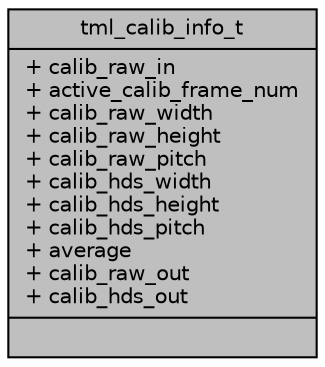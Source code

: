 digraph "tml_calib_info_t"
{
 // INTERACTIVE_SVG=YES
 // LATEX_PDF_SIZE
  bgcolor="transparent";
  edge [fontname="Helvetica",fontsize="10",labelfontname="Helvetica",labelfontsize="10"];
  node [fontname="Helvetica",fontsize="10",shape=record];
  Node1 [label="{tml_calib_info_t\n|+ calib_raw_in\l+ active_calib_frame_num\l+ calib_raw_width\l+ calib_raw_height\l+ calib_raw_pitch\l+ calib_hds_width\l+ calib_hds_height\l+ calib_hds_pitch\l+ average\l+ calib_raw_out\l+ calib_hds_out\l|}",height=0.2,width=0.4,color="black", fillcolor="grey75", style="filled", fontcolor="black",tooltip=" "];
}
